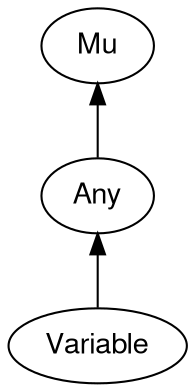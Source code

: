 digraph "perl6-type-graph" {
    rankdir=BT;
    splines=polyline;
    overlap=false; 
    // Types
    "Variable" [color="#000000", fontcolor="#000000", href="/type/Variable", fontname="FreeSans"];
    "Mu" [color="#000000", fontcolor="#000000", href="/type/Mu", fontname="FreeSans"];
    "Any" [color="#000000", fontcolor="#000000", href="/type/Any", fontname="FreeSans"];

    // Superclasses
    "Variable" -> "Any" [color="#000000"];
    "Any" -> "Mu" [color="#000000"];

    // Roles
}
